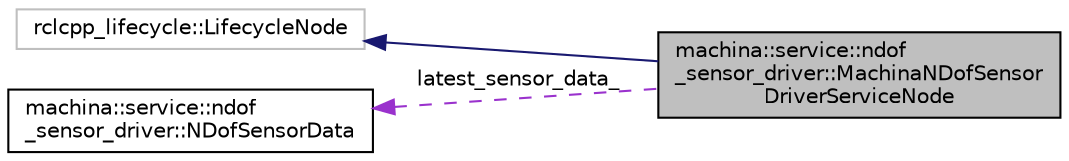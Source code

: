 digraph "machina::service::ndof_sensor_driver::MachinaNDofSensorDriverServiceNode"
{
 // LATEX_PDF_SIZE
  edge [fontname="Helvetica",fontsize="10",labelfontname="Helvetica",labelfontsize="10"];
  node [fontname="Helvetica",fontsize="10",shape=record];
  rankdir="LR";
  Node1 [label="machina::service::ndof\l_sensor_driver::MachinaNDofSensor\lDriverServiceNode",height=0.2,width=0.4,color="black", fillcolor="grey75", style="filled", fontcolor="black",tooltip="LifecycleNode to provide service to get latest sensor data."];
  Node2 -> Node1 [dir="back",color="midnightblue",fontsize="10",style="solid",fontname="Helvetica"];
  Node2 [label="rclcpp_lifecycle::LifecycleNode",height=0.2,width=0.4,color="grey75", fillcolor="white", style="filled",tooltip=" "];
  Node3 -> Node1 [dir="back",color="darkorchid3",fontsize="10",style="dashed",label=" latest_sensor_data_" ,fontname="Helvetica"];
  Node3 [label="machina::service::ndof\l_sensor_driver::NDofSensorData",height=0.2,width=0.4,color="black", fillcolor="white", style="filled",URL="$structmachina_1_1service_1_1ndof__sensor__driver_1_1NDofSensorData.html",tooltip="Structure to hold incoming sensor data and timestamp."];
}
